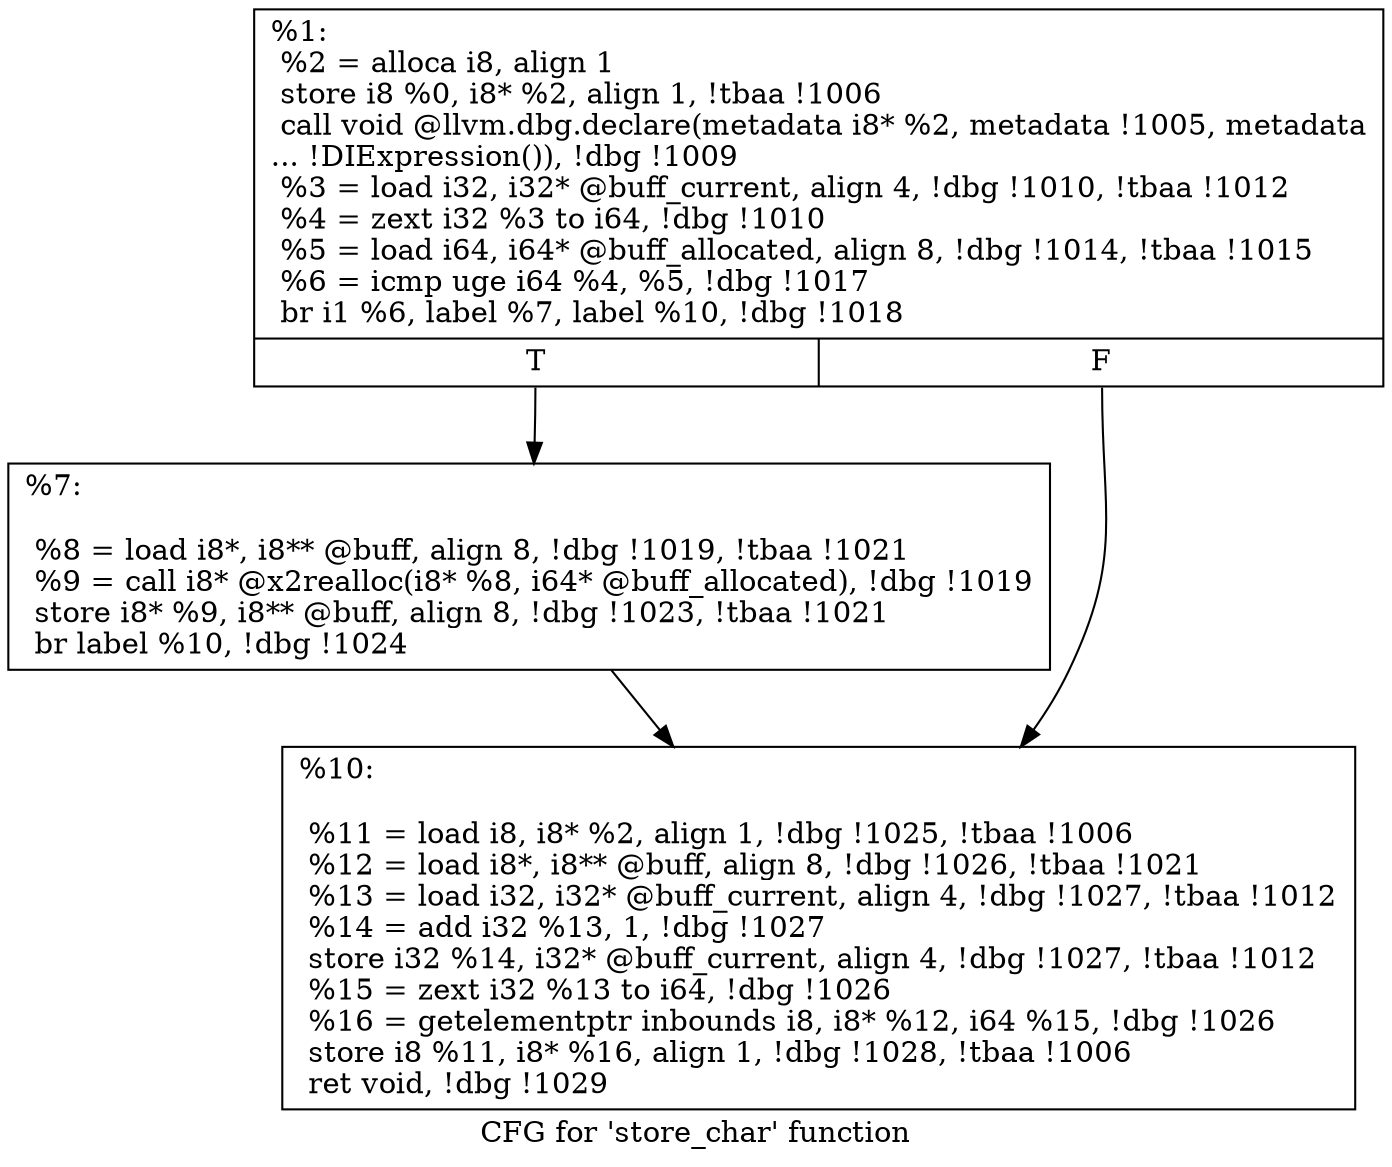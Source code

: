 digraph "CFG for 'store_char' function" {
	label="CFG for 'store_char' function";

	Node0x166d170 [shape=record,label="{%1:\l  %2 = alloca i8, align 1\l  store i8 %0, i8* %2, align 1, !tbaa !1006\l  call void @llvm.dbg.declare(metadata i8* %2, metadata !1005, metadata\l... !DIExpression()), !dbg !1009\l  %3 = load i32, i32* @buff_current, align 4, !dbg !1010, !tbaa !1012\l  %4 = zext i32 %3 to i64, !dbg !1010\l  %5 = load i64, i64* @buff_allocated, align 8, !dbg !1014, !tbaa !1015\l  %6 = icmp uge i64 %4, %5, !dbg !1017\l  br i1 %6, label %7, label %10, !dbg !1018\l|{<s0>T|<s1>F}}"];
	Node0x166d170:s0 -> Node0x16772d0;
	Node0x166d170:s1 -> Node0x1677320;
	Node0x16772d0 [shape=record,label="{%7:\l\l  %8 = load i8*, i8** @buff, align 8, !dbg !1019, !tbaa !1021\l  %9 = call i8* @x2realloc(i8* %8, i64* @buff_allocated), !dbg !1019\l  store i8* %9, i8** @buff, align 8, !dbg !1023, !tbaa !1021\l  br label %10, !dbg !1024\l}"];
	Node0x16772d0 -> Node0x1677320;
	Node0x1677320 [shape=record,label="{%10:\l\l  %11 = load i8, i8* %2, align 1, !dbg !1025, !tbaa !1006\l  %12 = load i8*, i8** @buff, align 8, !dbg !1026, !tbaa !1021\l  %13 = load i32, i32* @buff_current, align 4, !dbg !1027, !tbaa !1012\l  %14 = add i32 %13, 1, !dbg !1027\l  store i32 %14, i32* @buff_current, align 4, !dbg !1027, !tbaa !1012\l  %15 = zext i32 %13 to i64, !dbg !1026\l  %16 = getelementptr inbounds i8, i8* %12, i64 %15, !dbg !1026\l  store i8 %11, i8* %16, align 1, !dbg !1028, !tbaa !1006\l  ret void, !dbg !1029\l}"];
}
